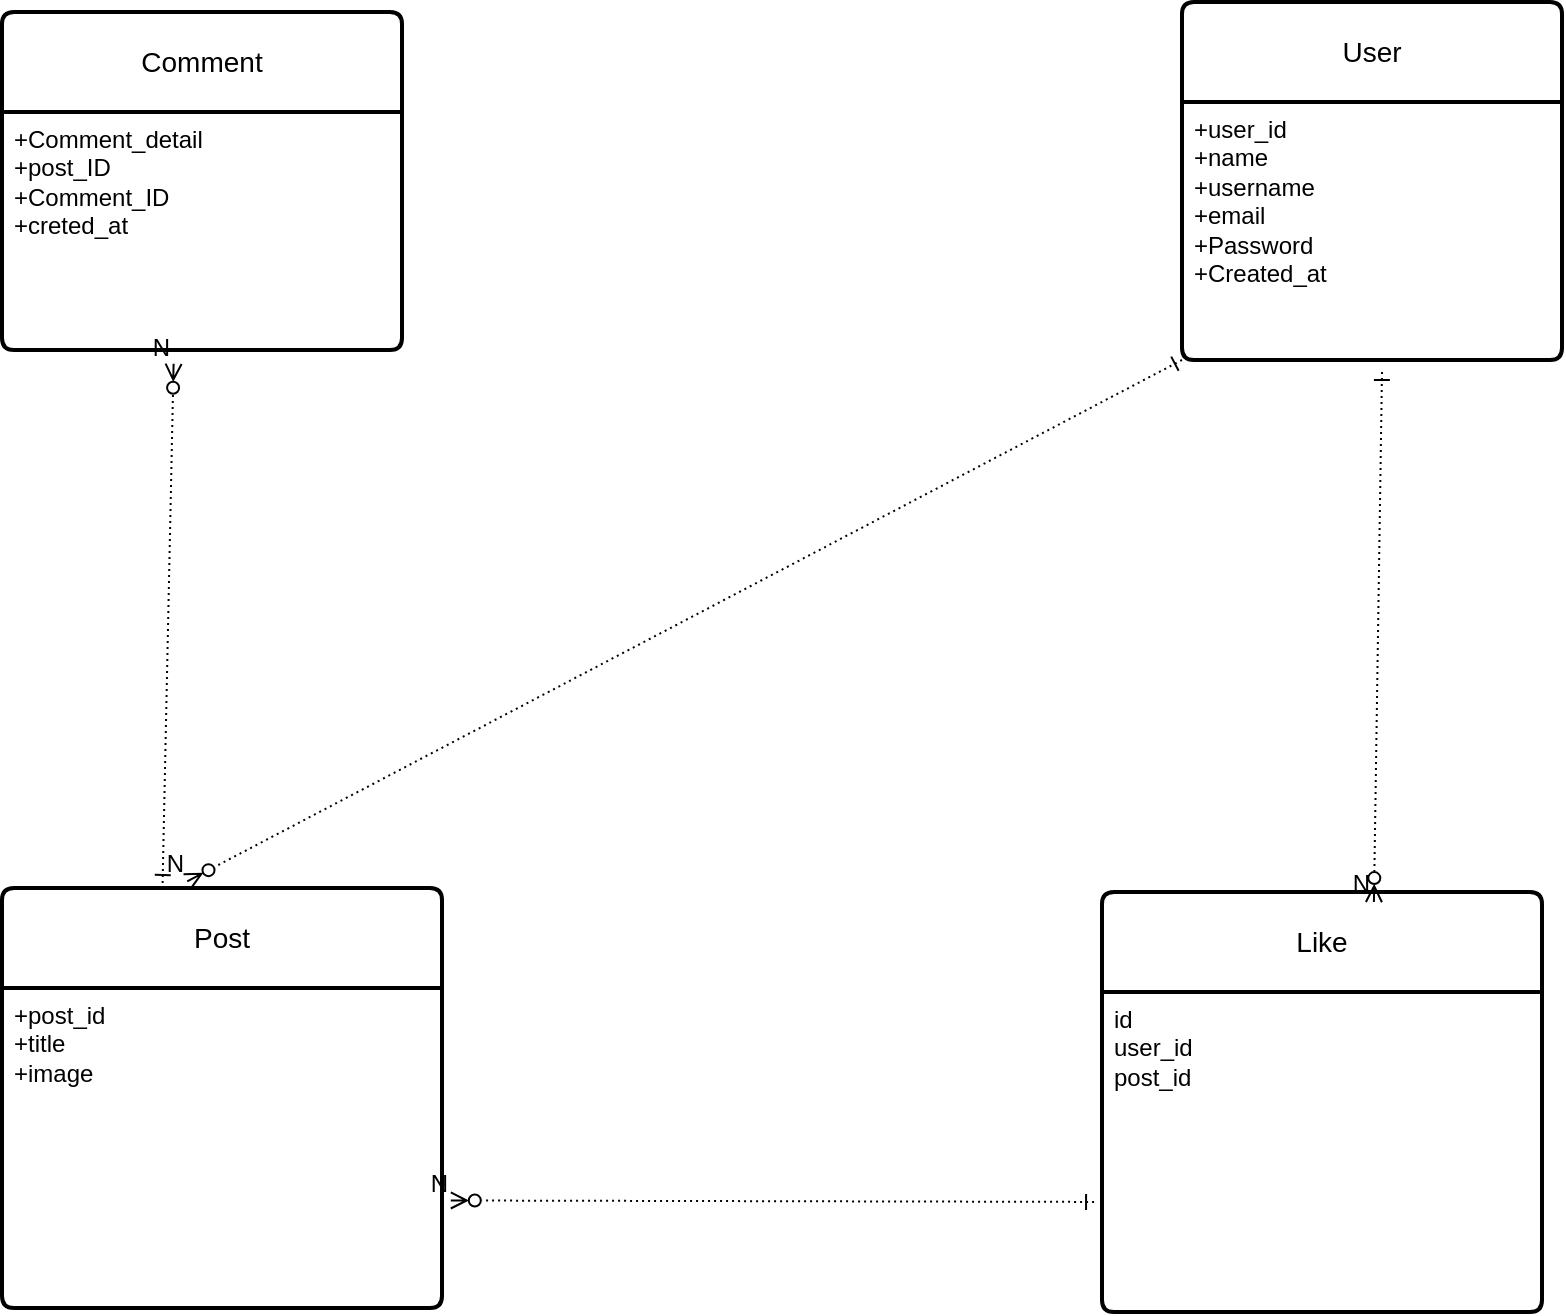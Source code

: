 <mxfile version="24.2.2" type="github">
  <diagram name="Page-1" id="l3t2fn-u9DroyCE5I2ft">
    <mxGraphModel dx="901" dy="601" grid="1" gridSize="10" guides="1" tooltips="1" connect="1" arrows="1" fold="1" page="1" pageScale="1" pageWidth="850" pageHeight="1100" math="0" shadow="0">
      <root>
        <mxCell id="0" />
        <mxCell id="1" parent="0" />
        <mxCell id="wI02eLFvNeEoI9WtyH4o-16" value="User" style="swimlane;childLayout=stackLayout;horizontal=1;startSize=50;horizontalStack=0;rounded=1;fontSize=14;fontStyle=0;strokeWidth=2;resizeParent=0;resizeLast=1;shadow=0;dashed=0;align=center;arcSize=4;whiteSpace=wrap;html=1;" parent="1" vertex="1">
          <mxGeometry x="640" y="255" width="190" height="179" as="geometry" />
        </mxCell>
        <mxCell id="wI02eLFvNeEoI9WtyH4o-17" value="+user_id&lt;br&gt;+name&lt;br&gt;+username&lt;div&gt;+email&amp;nbsp;&lt;/div&gt;&lt;div&gt;+Password&amp;nbsp;&lt;/div&gt;&lt;div&gt;+Created_at&lt;/div&gt;" style="align=left;strokeColor=none;fillColor=none;spacingLeft=4;fontSize=12;verticalAlign=top;resizable=0;rotatable=0;part=1;html=1;" parent="wI02eLFvNeEoI9WtyH4o-16" vertex="1">
          <mxGeometry y="50" width="190" height="129" as="geometry" />
        </mxCell>
        <mxCell id="wI02eLFvNeEoI9WtyH4o-19" value="Comment" style="swimlane;childLayout=stackLayout;horizontal=1;startSize=50;horizontalStack=0;rounded=1;fontSize=14;fontStyle=0;strokeWidth=2;resizeParent=0;resizeLast=1;shadow=0;dashed=0;align=center;arcSize=4;whiteSpace=wrap;html=1;" parent="1" vertex="1">
          <mxGeometry x="50" y="260" width="200" height="169" as="geometry" />
        </mxCell>
        <mxCell id="wI02eLFvNeEoI9WtyH4o-20" value="+Comment_detail&lt;br&gt;+post_ID&lt;br&gt;+Comment_ID&lt;div&gt;+creted_at&lt;/div&gt;" style="align=left;strokeColor=none;fillColor=none;spacingLeft=4;fontSize=12;verticalAlign=top;resizable=0;rotatable=0;part=1;html=1;" parent="wI02eLFvNeEoI9WtyH4o-19" vertex="1">
          <mxGeometry y="50" width="200" height="119" as="geometry" />
        </mxCell>
        <mxCell id="qJKNhhGDLIITtipYtFuC-1" value="Like" style="swimlane;childLayout=stackLayout;horizontal=1;startSize=50;horizontalStack=0;rounded=1;fontSize=14;fontStyle=0;strokeWidth=2;resizeParent=0;resizeLast=1;shadow=0;dashed=0;align=center;arcSize=4;whiteSpace=wrap;html=1;" vertex="1" parent="1">
          <mxGeometry x="600" y="700" width="220" height="210" as="geometry" />
        </mxCell>
        <mxCell id="qJKNhhGDLIITtipYtFuC-2" value="id&amp;nbsp;&lt;div&gt;user_id&lt;/div&gt;&lt;div&gt;post_id&lt;/div&gt;" style="align=left;strokeColor=none;fillColor=none;spacingLeft=4;fontSize=12;verticalAlign=top;resizable=0;rotatable=0;part=1;html=1;" vertex="1" parent="qJKNhhGDLIITtipYtFuC-1">
          <mxGeometry y="50" width="220" height="160" as="geometry" />
        </mxCell>
        <mxCell id="qJKNhhGDLIITtipYtFuC-3" value="Post" style="swimlane;childLayout=stackLayout;horizontal=1;startSize=50;horizontalStack=0;rounded=1;fontSize=14;fontStyle=0;strokeWidth=2;resizeParent=0;resizeLast=1;shadow=0;dashed=0;align=center;arcSize=4;whiteSpace=wrap;html=1;" vertex="1" parent="1">
          <mxGeometry x="50" y="698" width="220" height="210" as="geometry" />
        </mxCell>
        <mxCell id="qJKNhhGDLIITtipYtFuC-4" value="+post_id&lt;br&gt;+title&lt;br&gt;+image" style="align=left;strokeColor=none;fillColor=none;spacingLeft=4;fontSize=12;verticalAlign=top;resizable=0;rotatable=0;part=1;html=1;" vertex="1" parent="qJKNhhGDLIITtipYtFuC-3">
          <mxGeometry y="50" width="220" height="160" as="geometry" />
        </mxCell>
        <mxCell id="qJKNhhGDLIITtipYtFuC-7" value="" style="endArrow=ERzeroToMany;html=1;rounded=0;dashed=1;dashPattern=1 2;startArrow=ERone;startFill=0;endFill=0;entryX=0.618;entryY=0.024;entryDx=0;entryDy=0;entryPerimeter=0;" edge="1" parent="1" target="qJKNhhGDLIITtipYtFuC-1">
          <mxGeometry relative="1" as="geometry">
            <mxPoint x="740" y="440" as="sourcePoint" />
            <mxPoint x="730" y="620" as="targetPoint" />
          </mxGeometry>
        </mxCell>
        <mxCell id="qJKNhhGDLIITtipYtFuC-8" value="N" style="resizable=0;html=1;whiteSpace=wrap;align=right;verticalAlign=bottom;" connectable="0" vertex="1" parent="qJKNhhGDLIITtipYtFuC-7">
          <mxGeometry x="1" relative="1" as="geometry" />
        </mxCell>
        <mxCell id="qJKNhhGDLIITtipYtFuC-9" value="" style="endArrow=ERzeroToMany;html=1;rounded=0;dashed=1;dashPattern=1 2;exitX=0;exitY=1;exitDx=0;exitDy=0;entryX=0.421;entryY=-0.016;entryDx=0;entryDy=0;entryPerimeter=0;startArrow=ERone;startFill=0;endFill=0;" edge="1" parent="1" source="wI02eLFvNeEoI9WtyH4o-17" target="qJKNhhGDLIITtipYtFuC-3">
          <mxGeometry relative="1" as="geometry">
            <mxPoint x="260" y="380" as="sourcePoint" />
            <mxPoint x="645" y="377" as="targetPoint" />
          </mxGeometry>
        </mxCell>
        <mxCell id="qJKNhhGDLIITtipYtFuC-10" value="N" style="resizable=0;html=1;whiteSpace=wrap;align=right;verticalAlign=bottom;" connectable="0" vertex="1" parent="qJKNhhGDLIITtipYtFuC-9">
          <mxGeometry x="1" relative="1" as="geometry" />
        </mxCell>
        <mxCell id="qJKNhhGDLIITtipYtFuC-5" value="" style="endArrow=ERzeroToMany;html=1;rounded=0;dashed=1;dashPattern=1 2;exitX=0.365;exitY=-0.012;exitDx=0;exitDy=0;entryX=0.429;entryY=1.058;entryDx=0;entryDy=0;entryPerimeter=0;startArrow=ERone;startFill=0;endFill=0;exitPerimeter=0;" edge="1" parent="1" source="qJKNhhGDLIITtipYtFuC-3" target="wI02eLFvNeEoI9WtyH4o-20">
          <mxGeometry relative="1" as="geometry">
            <mxPoint x="340" y="580" as="sourcePoint" />
            <mxPoint x="500" y="580" as="targetPoint" />
          </mxGeometry>
        </mxCell>
        <mxCell id="qJKNhhGDLIITtipYtFuC-6" value="N" style="resizable=0;html=1;whiteSpace=wrap;align=right;verticalAlign=bottom;" connectable="0" vertex="1" parent="qJKNhhGDLIITtipYtFuC-5">
          <mxGeometry x="1" relative="1" as="geometry" />
        </mxCell>
        <mxCell id="qJKNhhGDLIITtipYtFuC-11" value="" style="endArrow=ERzeroToMany;html=1;rounded=0;dashed=1;dashPattern=1 2;exitX=-0.018;exitY=0.656;exitDx=0;exitDy=0;startArrow=ERone;startFill=0;endFill=0;exitPerimeter=0;entryX=1.02;entryY=0.664;entryDx=0;entryDy=0;entryPerimeter=0;" edge="1" parent="1" source="qJKNhhGDLIITtipYtFuC-2" target="qJKNhhGDLIITtipYtFuC-4">
          <mxGeometry relative="1" as="geometry">
            <mxPoint x="144" y="443" as="sourcePoint" />
            <mxPoint x="680" y="440" as="targetPoint" />
          </mxGeometry>
        </mxCell>
        <mxCell id="qJKNhhGDLIITtipYtFuC-12" value="N" style="resizable=0;html=1;whiteSpace=wrap;align=right;verticalAlign=bottom;" connectable="0" vertex="1" parent="qJKNhhGDLIITtipYtFuC-11">
          <mxGeometry x="1" relative="1" as="geometry" />
        </mxCell>
      </root>
    </mxGraphModel>
  </diagram>
</mxfile>

